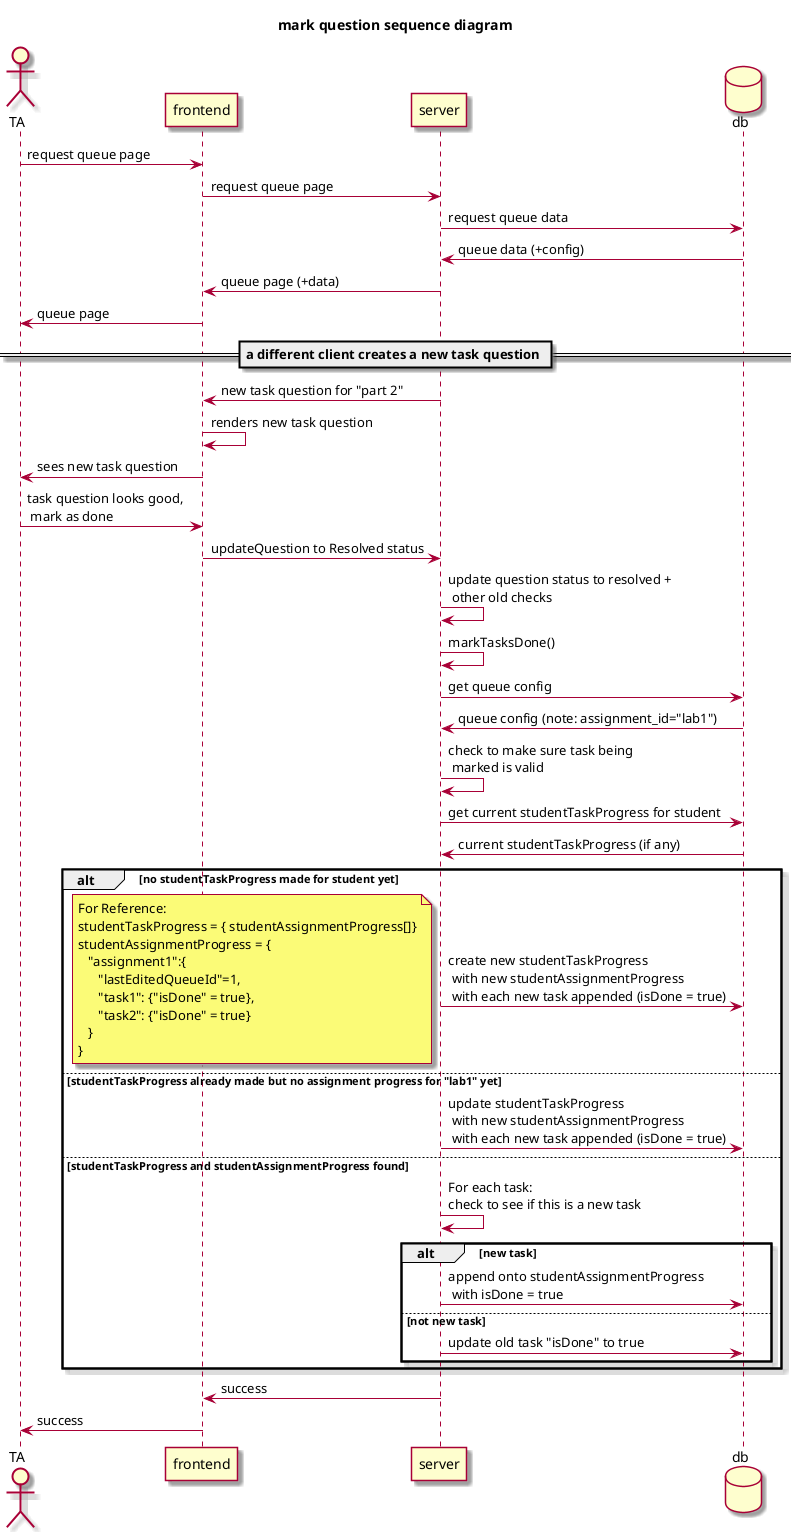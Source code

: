 @startuml

skin rose

title "mark question sequence diagram"

actor User as "TA"
participant frontend
participant server
database db

User -> frontend : request queue page
frontend -> server : request queue page
server -> db : request queue data
server <- db : queue data (+config)
frontend <- server : queue page (+data)
User <- frontend : queue page

== a different client creates a new task question ==

' note: this still needs to be implemented, for now, this is not shown
'frontend <- server : new task question for "part 2" + shipped \n with the studentAssignmentProgress
frontend <- server : new task question for "part 2" 
frontend -> frontend : renders new task question
User <- frontend : sees new task question


User -> frontend : task question looks good, \n mark as done
frontend -> server : updateQuestion to Resolved status
server -> server : update question status to resolved + \n other old checks
server -> server : markTasksDone()
server -> db : get queue config
server <- db : queue config (note: assignment_id="lab1")
server -> server : check to make sure task being \n marked is valid
server -> db : get current studentTaskProgress for student
server <- db : current studentTaskProgress (if any)
alt no studentTaskProgress made for student yet
    server -> db : create new studentTaskProgress \n with new studentAssignmentProgress \n with each new task appended (isDone = true)
    note left : For Reference:\nstudentTaskProgress = { studentAssignmentProgress[]}\nstudentAssignmentProgress = {\n   "assignment1":{\n      "lastEditedQueueId"=1,\n      "task1": {"isDone" = true},\n      "task2": {"isDone" = true}\n   }\n}
else studentTaskProgress already made but no assignment progress for "lab1" yet
    server -> db : update studentTaskProgress \n with new studentAssignmentProgress \n with each new task appended (isDone = true)
else studentTaskProgress and studentAssignmentProgress found
    server -> server : For each task: \ncheck to see if this is a new task
    alt new task
        server -> db : append onto studentAssignmentProgress\n with isDone = true
    else not new task
        server -> db : update old task "isDone" to true
    end
end
frontend <- server : success
User <- frontend : success


@enduml